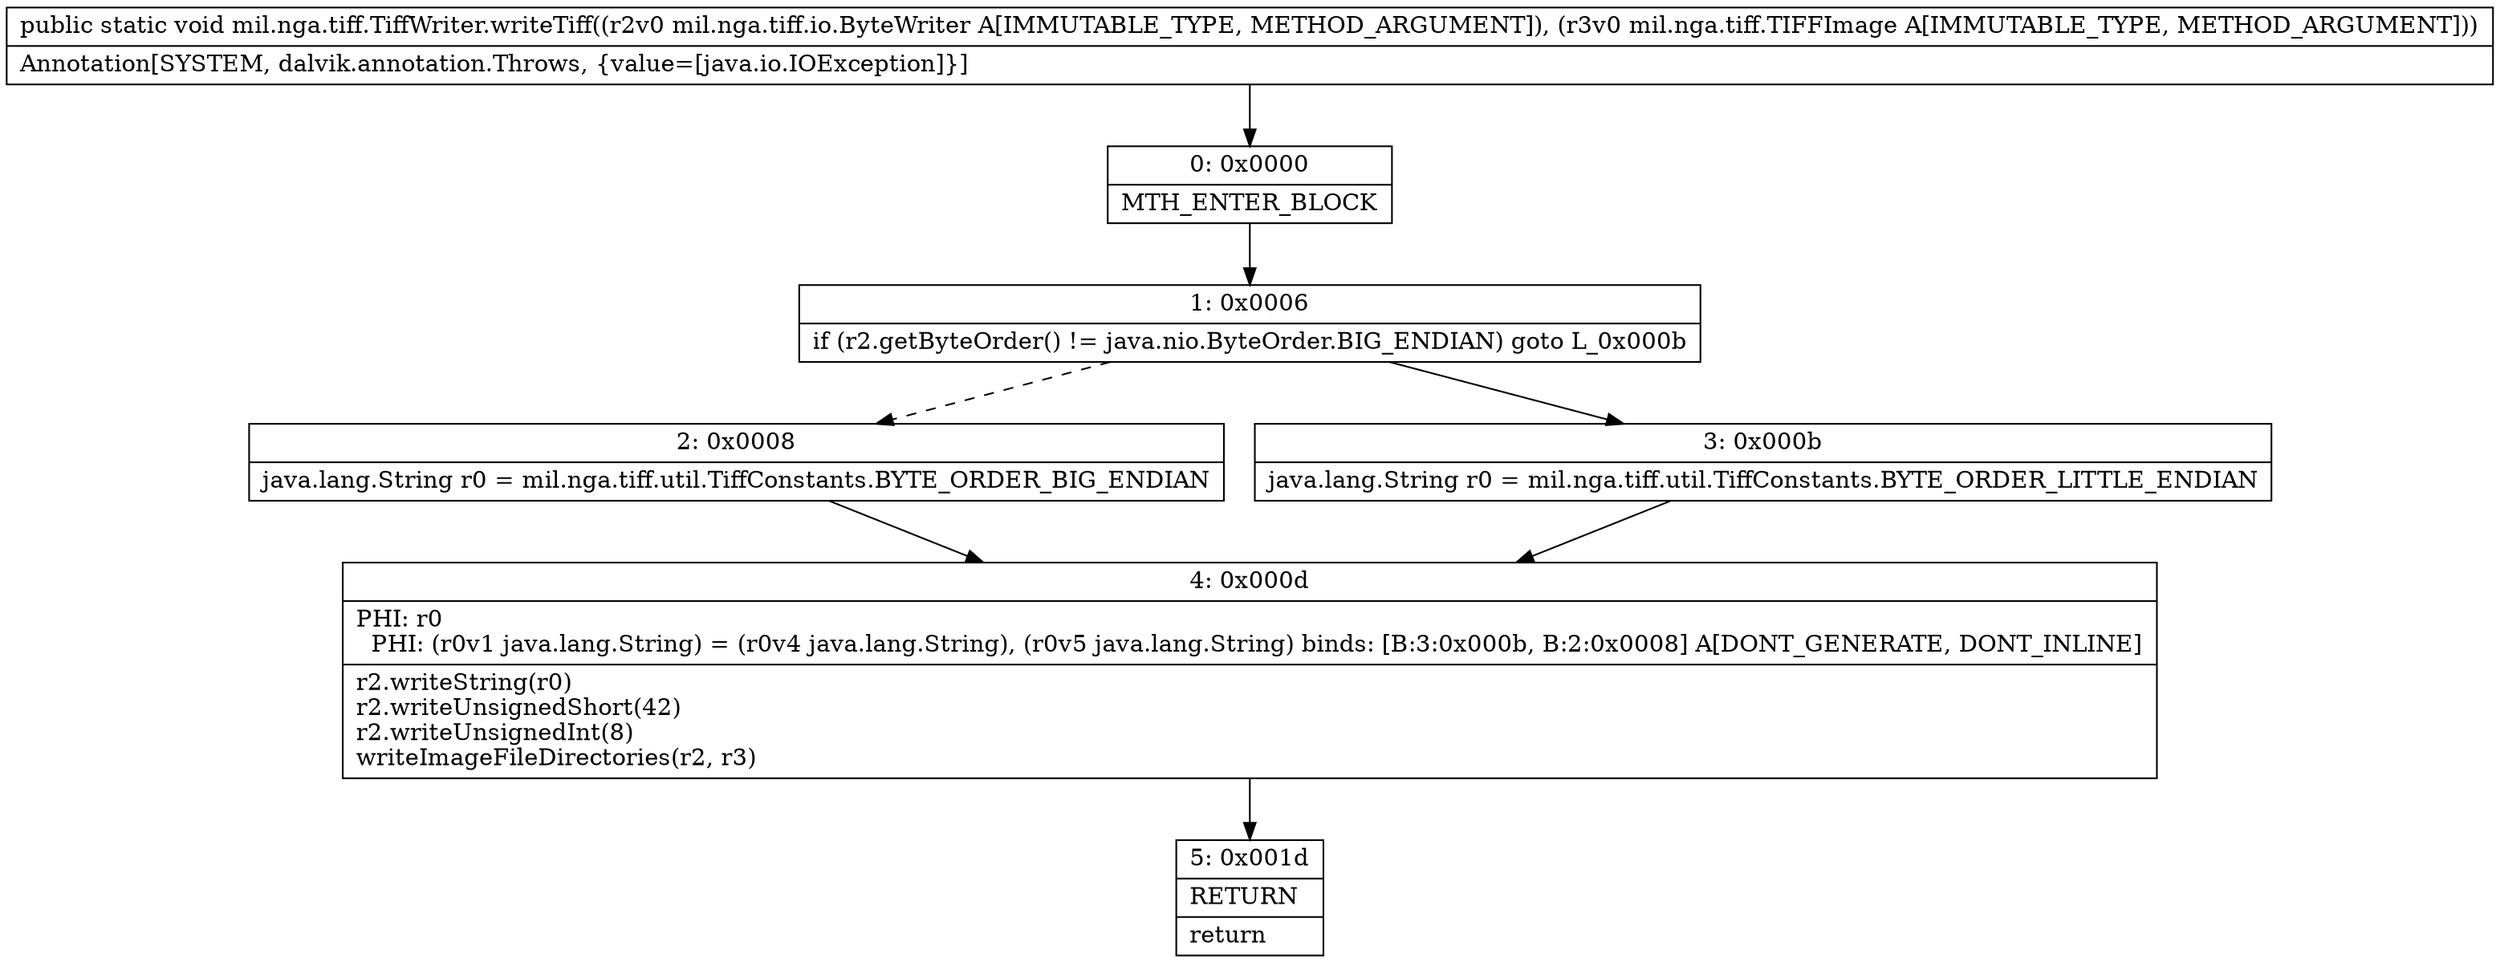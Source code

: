 digraph "CFG formil.nga.tiff.TiffWriter.writeTiff(Lmil\/nga\/tiff\/io\/ByteWriter;Lmil\/nga\/tiff\/TIFFImage;)V" {
Node_0 [shape=record,label="{0\:\ 0x0000|MTH_ENTER_BLOCK\l}"];
Node_1 [shape=record,label="{1\:\ 0x0006|if (r2.getByteOrder() != java.nio.ByteOrder.BIG_ENDIAN) goto L_0x000b\l}"];
Node_2 [shape=record,label="{2\:\ 0x0008|java.lang.String r0 = mil.nga.tiff.util.TiffConstants.BYTE_ORDER_BIG_ENDIAN\l}"];
Node_3 [shape=record,label="{3\:\ 0x000b|java.lang.String r0 = mil.nga.tiff.util.TiffConstants.BYTE_ORDER_LITTLE_ENDIAN\l}"];
Node_4 [shape=record,label="{4\:\ 0x000d|PHI: r0 \l  PHI: (r0v1 java.lang.String) = (r0v4 java.lang.String), (r0v5 java.lang.String) binds: [B:3:0x000b, B:2:0x0008] A[DONT_GENERATE, DONT_INLINE]\l|r2.writeString(r0)\lr2.writeUnsignedShort(42)\lr2.writeUnsignedInt(8)\lwriteImageFileDirectories(r2, r3)\l}"];
Node_5 [shape=record,label="{5\:\ 0x001d|RETURN\l|return\l}"];
MethodNode[shape=record,label="{public static void mil.nga.tiff.TiffWriter.writeTiff((r2v0 mil.nga.tiff.io.ByteWriter A[IMMUTABLE_TYPE, METHOD_ARGUMENT]), (r3v0 mil.nga.tiff.TIFFImage A[IMMUTABLE_TYPE, METHOD_ARGUMENT]))  | Annotation[SYSTEM, dalvik.annotation.Throws, \{value=[java.io.IOException]\}]\l}"];
MethodNode -> Node_0;
Node_0 -> Node_1;
Node_1 -> Node_2[style=dashed];
Node_1 -> Node_3;
Node_2 -> Node_4;
Node_3 -> Node_4;
Node_4 -> Node_5;
}

